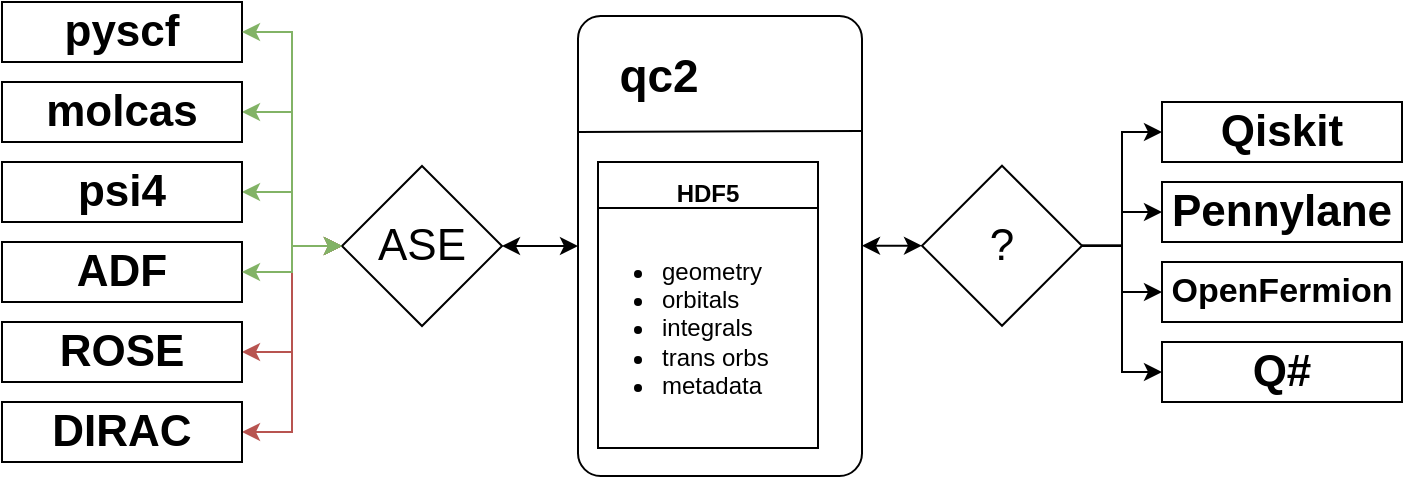 <mxfile version="20.8.21" type="device"><diagram name="Page-1" id="XQ8v10l0NBzkjxTV-3Qq"><mxGraphModel dx="1050" dy="684" grid="1" gridSize="10" guides="1" tooltips="1" connect="1" arrows="1" fold="1" page="1" pageScale="1" pageWidth="850" pageHeight="1100" math="0" shadow="0"><root><mxCell id="0"/><mxCell id="1" parent="0"/><mxCell id="9pzGpTqpmYRjmHu2oi53-23" style="edgeStyle=orthogonalEdgeStyle;rounded=0;orthogonalLoop=1;jettySize=auto;html=1;exitX=0;exitY=0.5;exitDx=0;exitDy=0;entryX=1;entryY=0.5;entryDx=0;entryDy=0;fontSize=22;fillColor=#d5e8d4;strokeColor=#82b366;startArrow=classic;startFill=1;" edge="1" parent="1" source="9pzGpTqpmYRjmHu2oi53-28" target="9pzGpTqpmYRjmHu2oi53-12"><mxGeometry relative="1" as="geometry"/></mxCell><mxCell id="9pzGpTqpmYRjmHu2oi53-24" style="edgeStyle=orthogonalEdgeStyle;rounded=0;orthogonalLoop=1;jettySize=auto;html=1;exitX=0;exitY=0.5;exitDx=0;exitDy=0;entryX=1;entryY=0.5;entryDx=0;entryDy=0;fontSize=22;fillColor=#d5e8d4;strokeColor=#82b366;startArrow=classic;startFill=1;" edge="1" parent="1" source="9pzGpTqpmYRjmHu2oi53-28" target="9pzGpTqpmYRjmHu2oi53-14"><mxGeometry relative="1" as="geometry"/></mxCell><mxCell id="9pzGpTqpmYRjmHu2oi53-26" style="edgeStyle=orthogonalEdgeStyle;rounded=0;orthogonalLoop=1;jettySize=auto;html=1;exitX=0;exitY=0.5;exitDx=0;exitDy=0;entryX=1;entryY=0.5;entryDx=0;entryDy=0;fontSize=22;fillColor=#f8cecc;strokeColor=#b85450;startArrow=classic;startFill=1;" edge="1" parent="1" source="9pzGpTqpmYRjmHu2oi53-28" target="9pzGpTqpmYRjmHu2oi53-17"><mxGeometry relative="1" as="geometry"/></mxCell><mxCell id="9pzGpTqpmYRjmHu2oi53-27" style="edgeStyle=orthogonalEdgeStyle;rounded=0;orthogonalLoop=1;jettySize=auto;html=1;exitX=0;exitY=0.5;exitDx=0;exitDy=0;entryX=1;entryY=0.5;entryDx=0;entryDy=0;fontSize=22;fillColor=#f8cecc;strokeColor=#b85450;startArrow=classic;startFill=1;" edge="1" parent="1" source="9pzGpTqpmYRjmHu2oi53-28" target="9pzGpTqpmYRjmHu2oi53-18"><mxGeometry relative="1" as="geometry"/></mxCell><mxCell id="9pzGpTqpmYRjmHu2oi53-1" value="" style="rounded=1;whiteSpace=wrap;html=1;arcSize=8;" vertex="1" parent="1"><mxGeometry x="363" y="37" width="142" height="230" as="geometry"/></mxCell><mxCell id="9pzGpTqpmYRjmHu2oi53-2" value="&lt;font style=&quot;font-size: 23px;&quot;&gt;&lt;b&gt;qc2&lt;/b&gt;&lt;/font&gt;" style="text;html=1;align=center;verticalAlign=middle;resizable=0;points=[];autosize=1;strokeColor=none;fillColor=none;" vertex="1" parent="1"><mxGeometry x="373" y="47" width="60" height="40" as="geometry"/></mxCell><mxCell id="9pzGpTqpmYRjmHu2oi53-5" value="&lt;font style=&quot;font-size: 12px;&quot;&gt;HDF5&lt;/font&gt;" style="swimlane;whiteSpace=wrap;html=1;fontSize=23;" vertex="1" parent="1"><mxGeometry x="373" y="110" width="110" height="143" as="geometry"><mxRectangle x="338" y="273" width="70" height="40" as="alternateBounds"/></mxGeometry></mxCell><mxCell id="9pzGpTqpmYRjmHu2oi53-10" value="&lt;ul&gt;&lt;li&gt;&lt;span style=&quot;background-color: initial;&quot;&gt;geometry&lt;/span&gt;&lt;/li&gt;&lt;li&gt;&lt;span style=&quot;background-color: initial;&quot;&gt;orbitals&amp;nbsp;&lt;/span&gt;&lt;/li&gt;&lt;li&gt;&lt;span style=&quot;background-color: initial;&quot;&gt;integrals&lt;/span&gt;&lt;/li&gt;&lt;li&gt;&lt;span style=&quot;background-color: initial;&quot;&gt;trans orbs&lt;/span&gt;&lt;/li&gt;&lt;li&gt;&lt;span style=&quot;background-color: initial;&quot;&gt;metadata&lt;/span&gt;&lt;/li&gt;&lt;/ul&gt;" style="text;html=1;strokeColor=none;fillColor=none;align=left;verticalAlign=middle;whiteSpace=wrap;rounded=0;fontSize=12;" vertex="1" parent="9pzGpTqpmYRjmHu2oi53-5"><mxGeometry x="-10" y="23" width="110" height="120" as="geometry"/></mxCell><mxCell id="9pzGpTqpmYRjmHu2oi53-6" value="" style="endArrow=none;html=1;rounded=0;fontSize=12;entryX=1;entryY=0.25;entryDx=0;entryDy=0;" edge="1" parent="1" target="9pzGpTqpmYRjmHu2oi53-1"><mxGeometry width="50" height="50" relative="1" as="geometry"><mxPoint x="363" y="95" as="sourcePoint"/><mxPoint x="533" y="187" as="targetPoint"/></mxGeometry></mxCell><mxCell id="9pzGpTqpmYRjmHu2oi53-11" value="&lt;font style=&quot;font-size: 22px;&quot;&gt;&lt;b&gt;pyscf&lt;/b&gt;&lt;/font&gt;" style="rounded=0;whiteSpace=wrap;html=1;fontSize=12;" vertex="1" parent="1"><mxGeometry x="75" y="30" width="120" height="30" as="geometry"/></mxCell><mxCell id="9pzGpTqpmYRjmHu2oi53-12" value="&lt;font style=&quot;font-size: 22px;&quot;&gt;&lt;b&gt;molcas&lt;/b&gt;&lt;/font&gt;" style="rounded=0;whiteSpace=wrap;html=1;fontSize=12;" vertex="1" parent="1"><mxGeometry x="75" y="70" width="120" height="30" as="geometry"/></mxCell><mxCell id="9pzGpTqpmYRjmHu2oi53-14" value="&lt;font style=&quot;font-size: 22px;&quot;&gt;&lt;b&gt;psi4&lt;/b&gt;&lt;/font&gt;" style="rounded=0;whiteSpace=wrap;html=1;fontSize=12;" vertex="1" parent="1"><mxGeometry x="75" y="110" width="120" height="30" as="geometry"/></mxCell><mxCell id="9pzGpTqpmYRjmHu2oi53-16" value="&lt;font style=&quot;font-size: 22px;&quot;&gt;&lt;b&gt;ADF&lt;/b&gt;&lt;/font&gt;" style="rounded=0;whiteSpace=wrap;html=1;fontSize=12;" vertex="1" parent="1"><mxGeometry x="75" y="150" width="120" height="30" as="geometry"/></mxCell><mxCell id="9pzGpTqpmYRjmHu2oi53-17" value="&lt;font style=&quot;font-size: 22px;&quot;&gt;&lt;b&gt;ROSE&lt;/b&gt;&lt;/font&gt;" style="rounded=0;whiteSpace=wrap;html=1;fontSize=12;" vertex="1" parent="1"><mxGeometry x="75" y="190" width="120" height="30" as="geometry"/></mxCell><mxCell id="9pzGpTqpmYRjmHu2oi53-18" value="&lt;font style=&quot;font-size: 22px;&quot;&gt;&lt;b&gt;DIRAC&lt;/b&gt;&lt;/font&gt;" style="rounded=0;whiteSpace=wrap;html=1;fontSize=12;" vertex="1" parent="1"><mxGeometry x="75" y="230" width="120" height="30" as="geometry"/></mxCell><mxCell id="9pzGpTqpmYRjmHu2oi53-28" value="ASE" style="rhombus;whiteSpace=wrap;html=1;fontSize=22;" vertex="1" parent="1"><mxGeometry x="245" y="112" width="80" height="80" as="geometry"/></mxCell><mxCell id="9pzGpTqpmYRjmHu2oi53-37" value="" style="endArrow=classic;startArrow=classic;html=1;rounded=0;fontSize=22;exitX=1;exitY=0.5;exitDx=0;exitDy=0;entryX=0;entryY=0.5;entryDx=0;entryDy=0;" edge="1" parent="1" source="9pzGpTqpmYRjmHu2oi53-28" target="9pzGpTqpmYRjmHu2oi53-1"><mxGeometry width="50" height="50" relative="1" as="geometry"><mxPoint x="465" y="247" as="sourcePoint"/><mxPoint x="435" y="157" as="targetPoint"/></mxGeometry></mxCell><mxCell id="9pzGpTqpmYRjmHu2oi53-38" style="edgeStyle=orthogonalEdgeStyle;rounded=0;orthogonalLoop=1;jettySize=auto;html=1;exitX=0;exitY=0.5;exitDx=0;exitDy=0;entryX=1;entryY=0.5;entryDx=0;entryDy=0;fontSize=22;fillColor=#d5e8d4;strokeColor=#82b366;startArrow=classic;startFill=1;" edge="1" parent="1" source="9pzGpTqpmYRjmHu2oi53-28" target="9pzGpTqpmYRjmHu2oi53-11"><mxGeometry relative="1" as="geometry"><mxPoint x="255" y="162" as="sourcePoint"/><mxPoint x="205" y="135" as="targetPoint"/></mxGeometry></mxCell><mxCell id="9pzGpTqpmYRjmHu2oi53-39" style="edgeStyle=orthogonalEdgeStyle;rounded=0;orthogonalLoop=1;jettySize=auto;html=1;exitX=0;exitY=0.5;exitDx=0;exitDy=0;entryX=1;entryY=0.5;entryDx=0;entryDy=0;fontSize=22;fillColor=#d5e8d4;strokeColor=#82b366;startArrow=classic;startFill=1;" edge="1" parent="1" source="9pzGpTqpmYRjmHu2oi53-28" target="9pzGpTqpmYRjmHu2oi53-16"><mxGeometry relative="1" as="geometry"><mxPoint x="255" y="162" as="sourcePoint"/><mxPoint x="205" y="55" as="targetPoint"/></mxGeometry></mxCell><mxCell id="9pzGpTqpmYRjmHu2oi53-40" value="" style="endArrow=classic;startArrow=classic;html=1;rounded=0;fontSize=22;exitX=1;exitY=0.5;exitDx=0;exitDy=0;entryX=0;entryY=0.5;entryDx=0;entryDy=0;" edge="1" parent="1" target="9pzGpTqpmYRjmHu2oi53-41"><mxGeometry width="50" height="50" relative="1" as="geometry"><mxPoint x="505" y="151.86" as="sourcePoint"/><mxPoint x="543" y="151.86" as="targetPoint"/></mxGeometry></mxCell><mxCell id="9pzGpTqpmYRjmHu2oi53-47" style="edgeStyle=orthogonalEdgeStyle;rounded=0;orthogonalLoop=1;jettySize=auto;html=1;exitX=1;exitY=0.5;exitDx=0;exitDy=0;entryX=0;entryY=0.5;entryDx=0;entryDy=0;fontSize=17;startArrow=none;startFill=0;" edge="1" parent="1" source="9pzGpTqpmYRjmHu2oi53-41" target="9pzGpTqpmYRjmHu2oi53-42"><mxGeometry relative="1" as="geometry"/></mxCell><mxCell id="9pzGpTqpmYRjmHu2oi53-41" value="?" style="rhombus;whiteSpace=wrap;html=1;fontSize=22;" vertex="1" parent="1"><mxGeometry x="535" y="111.86" width="80" height="80" as="geometry"/></mxCell><mxCell id="9pzGpTqpmYRjmHu2oi53-42" value="&lt;font style=&quot;font-size: 22px;&quot;&gt;&lt;b&gt;Qiskit&lt;/b&gt;&lt;/font&gt;" style="rounded=0;whiteSpace=wrap;html=1;fontSize=12;" vertex="1" parent="1"><mxGeometry x="655" y="80" width="120" height="30" as="geometry"/></mxCell><mxCell id="9pzGpTqpmYRjmHu2oi53-43" value="&lt;font style=&quot;font-size: 22px;&quot;&gt;&lt;b&gt;Pennylane&lt;/b&gt;&lt;/font&gt;" style="rounded=0;whiteSpace=wrap;html=1;fontSize=12;" vertex="1" parent="1"><mxGeometry x="655" y="120" width="120" height="30" as="geometry"/></mxCell><mxCell id="9pzGpTqpmYRjmHu2oi53-44" value="&lt;font size=&quot;1&quot; style=&quot;&quot;&gt;&lt;b style=&quot;font-size: 17px;&quot;&gt;OpenFermion&lt;/b&gt;&lt;/font&gt;" style="rounded=0;whiteSpace=wrap;html=1;fontSize=12;" vertex="1" parent="1"><mxGeometry x="655" y="160" width="120" height="30" as="geometry"/></mxCell><mxCell id="9pzGpTqpmYRjmHu2oi53-45" value="&lt;font style=&quot;font-size: 22px;&quot;&gt;&lt;b&gt;Q#&lt;/b&gt;&lt;/font&gt;" style="rounded=0;whiteSpace=wrap;html=1;fontSize=12;" vertex="1" parent="1"><mxGeometry x="655" y="200" width="120" height="30" as="geometry"/></mxCell><mxCell id="9pzGpTqpmYRjmHu2oi53-48" style="edgeStyle=orthogonalEdgeStyle;rounded=0;orthogonalLoop=1;jettySize=auto;html=1;exitX=1;exitY=0.5;exitDx=0;exitDy=0;entryX=0;entryY=0.5;entryDx=0;entryDy=0;fontSize=17;startArrow=none;startFill=0;" edge="1" parent="1" source="9pzGpTqpmYRjmHu2oi53-41" target="9pzGpTqpmYRjmHu2oi53-43"><mxGeometry relative="1" as="geometry"><mxPoint x="625" y="162" as="sourcePoint"/><mxPoint x="665" y="105" as="targetPoint"/></mxGeometry></mxCell><mxCell id="9pzGpTqpmYRjmHu2oi53-49" style="edgeStyle=orthogonalEdgeStyle;rounded=0;orthogonalLoop=1;jettySize=auto;html=1;exitX=1;exitY=0.5;exitDx=0;exitDy=0;entryX=0;entryY=0.5;entryDx=0;entryDy=0;fontSize=17;startArrow=none;startFill=0;" edge="1" parent="1" source="9pzGpTqpmYRjmHu2oi53-41" target="9pzGpTqpmYRjmHu2oi53-44"><mxGeometry relative="1" as="geometry"><mxPoint x="625" y="162" as="sourcePoint"/><mxPoint x="665" y="145" as="targetPoint"/></mxGeometry></mxCell><mxCell id="9pzGpTqpmYRjmHu2oi53-50" style="edgeStyle=orthogonalEdgeStyle;rounded=0;orthogonalLoop=1;jettySize=auto;html=1;exitX=1;exitY=0.5;exitDx=0;exitDy=0;entryX=0;entryY=0.5;entryDx=0;entryDy=0;fontSize=17;startArrow=none;startFill=0;" edge="1" parent="1" source="9pzGpTqpmYRjmHu2oi53-41" target="9pzGpTqpmYRjmHu2oi53-45"><mxGeometry relative="1" as="geometry"><mxPoint x="625" y="162" as="sourcePoint"/><mxPoint x="665" y="185" as="targetPoint"/></mxGeometry></mxCell></root></mxGraphModel></diagram></mxfile>